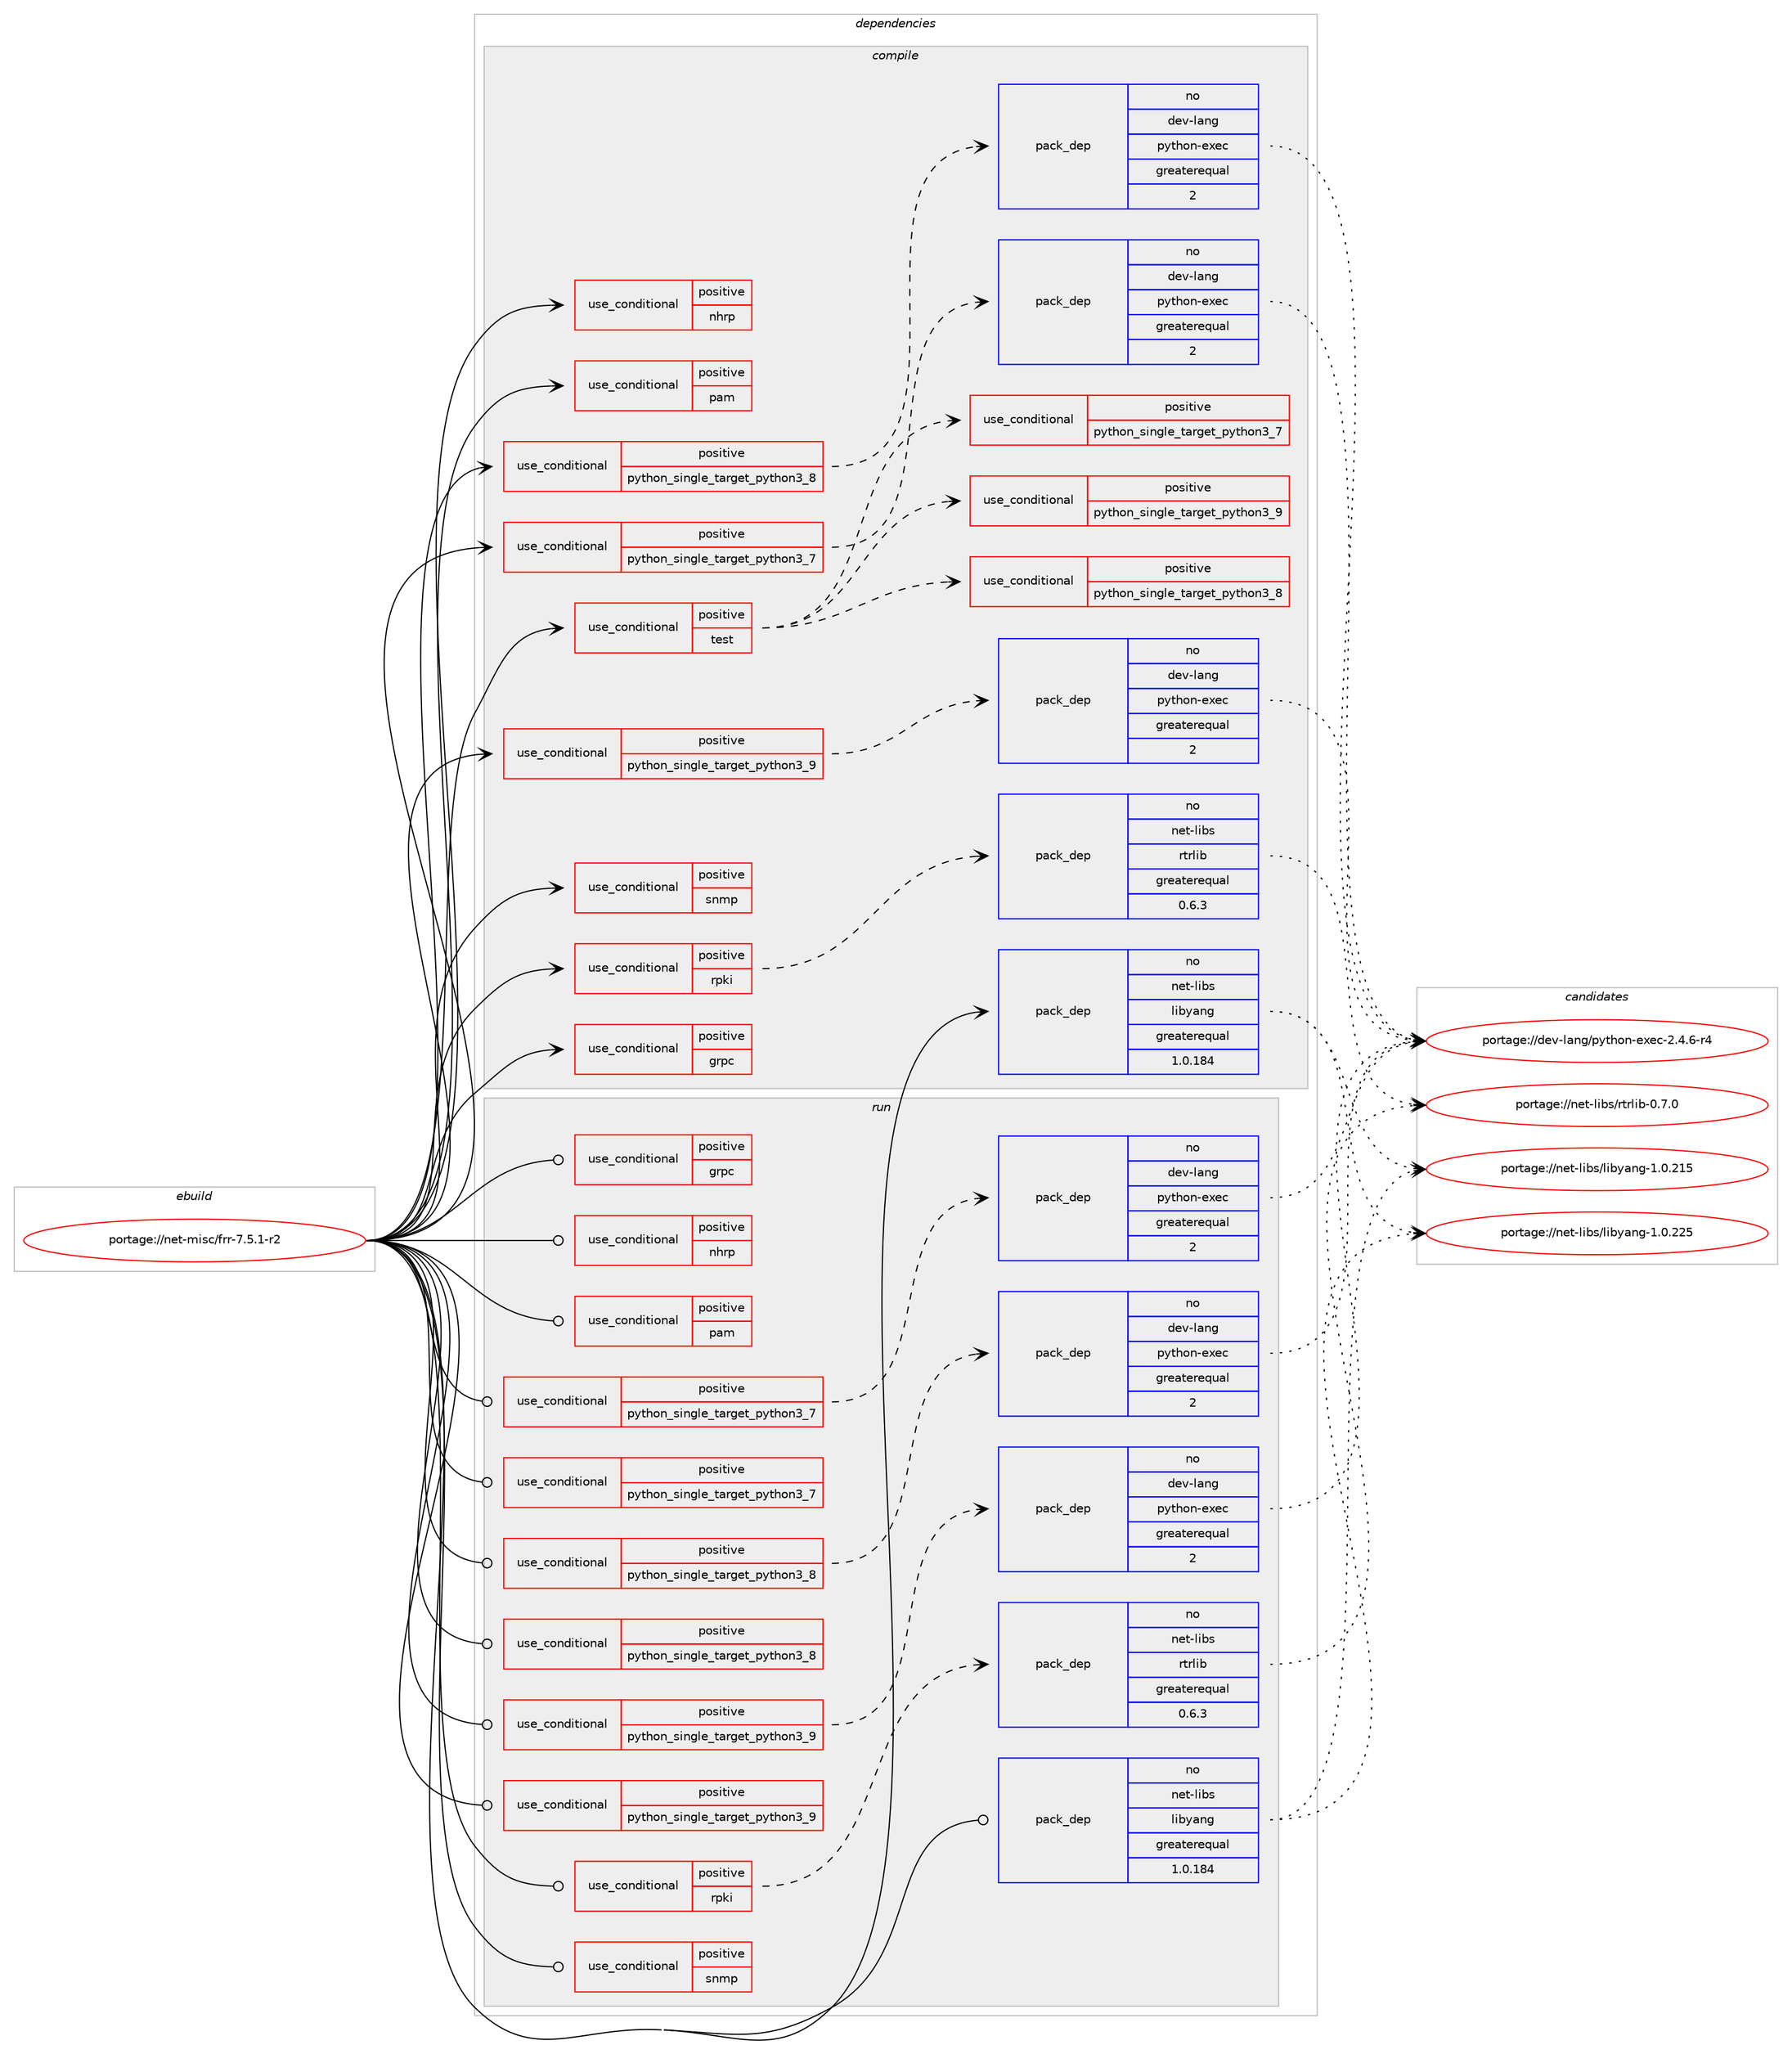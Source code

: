 digraph prolog {

# *************
# Graph options
# *************

newrank=true;
concentrate=true;
compound=true;
graph [rankdir=LR,fontname=Helvetica,fontsize=10,ranksep=1.5];#, ranksep=2.5, nodesep=0.2];
edge  [arrowhead=vee];
node  [fontname=Helvetica,fontsize=10];

# **********
# The ebuild
# **********

subgraph cluster_leftcol {
color=gray;
rank=same;
label=<<i>ebuild</i>>;
id [label="portage://net-misc/frr-7.5.1-r2", color=red, width=4, href="../net-misc/frr-7.5.1-r2.svg"];
}

# ****************
# The dependencies
# ****************

subgraph cluster_midcol {
color=gray;
label=<<i>dependencies</i>>;
subgraph cluster_compile {
fillcolor="#eeeeee";
style=filled;
label=<<i>compile</i>>;
subgraph cond614 {
dependency980 [label=<<TABLE BORDER="0" CELLBORDER="1" CELLSPACING="0" CELLPADDING="4"><TR><TD ROWSPAN="3" CELLPADDING="10">use_conditional</TD></TR><TR><TD>positive</TD></TR><TR><TD>grpc</TD></TR></TABLE>>, shape=none, color=red];
# *** BEGIN UNKNOWN DEPENDENCY TYPE (TODO) ***
# dependency980 -> package_dependency(portage://net-misc/frr-7.5.1-r2,install,no,net-libs,grpc,none,[,,],[],[])
# *** END UNKNOWN DEPENDENCY TYPE (TODO) ***

}
id:e -> dependency980:w [weight=20,style="solid",arrowhead="vee"];
subgraph cond615 {
dependency981 [label=<<TABLE BORDER="0" CELLBORDER="1" CELLSPACING="0" CELLPADDING="4"><TR><TD ROWSPAN="3" CELLPADDING="10">use_conditional</TD></TR><TR><TD>positive</TD></TR><TR><TD>nhrp</TD></TR></TABLE>>, shape=none, color=red];
# *** BEGIN UNKNOWN DEPENDENCY TYPE (TODO) ***
# dependency981 -> package_dependency(portage://net-misc/frr-7.5.1-r2,install,no,net-dns,c-ares,none,[,,],[slot(0),equal],[])
# *** END UNKNOWN DEPENDENCY TYPE (TODO) ***

}
id:e -> dependency981:w [weight=20,style="solid",arrowhead="vee"];
subgraph cond616 {
dependency982 [label=<<TABLE BORDER="0" CELLBORDER="1" CELLSPACING="0" CELLPADDING="4"><TR><TD ROWSPAN="3" CELLPADDING="10">use_conditional</TD></TR><TR><TD>positive</TD></TR><TR><TD>pam</TD></TR></TABLE>>, shape=none, color=red];
# *** BEGIN UNKNOWN DEPENDENCY TYPE (TODO) ***
# dependency982 -> package_dependency(portage://net-misc/frr-7.5.1-r2,install,no,sys-libs,pam,none,[,,],[],[])
# *** END UNKNOWN DEPENDENCY TYPE (TODO) ***

}
id:e -> dependency982:w [weight=20,style="solid",arrowhead="vee"];
subgraph cond617 {
dependency983 [label=<<TABLE BORDER="0" CELLBORDER="1" CELLSPACING="0" CELLPADDING="4"><TR><TD ROWSPAN="3" CELLPADDING="10">use_conditional</TD></TR><TR><TD>positive</TD></TR><TR><TD>python_single_target_python3_7</TD></TR></TABLE>>, shape=none, color=red];
# *** BEGIN UNKNOWN DEPENDENCY TYPE (TODO) ***
# dependency983 -> package_dependency(portage://net-misc/frr-7.5.1-r2,install,no,dev-lang,python,none,[,,],[slot(3.7)],[])
# *** END UNKNOWN DEPENDENCY TYPE (TODO) ***

subgraph pack360 {
dependency984 [label=<<TABLE BORDER="0" CELLBORDER="1" CELLSPACING="0" CELLPADDING="4" WIDTH="220"><TR><TD ROWSPAN="6" CELLPADDING="30">pack_dep</TD></TR><TR><TD WIDTH="110">no</TD></TR><TR><TD>dev-lang</TD></TR><TR><TD>python-exec</TD></TR><TR><TD>greaterequal</TD></TR><TR><TD>2</TD></TR></TABLE>>, shape=none, color=blue];
}
dependency983:e -> dependency984:w [weight=20,style="dashed",arrowhead="vee"];
}
id:e -> dependency983:w [weight=20,style="solid",arrowhead="vee"];
subgraph cond618 {
dependency985 [label=<<TABLE BORDER="0" CELLBORDER="1" CELLSPACING="0" CELLPADDING="4"><TR><TD ROWSPAN="3" CELLPADDING="10">use_conditional</TD></TR><TR><TD>positive</TD></TR><TR><TD>python_single_target_python3_8</TD></TR></TABLE>>, shape=none, color=red];
# *** BEGIN UNKNOWN DEPENDENCY TYPE (TODO) ***
# dependency985 -> package_dependency(portage://net-misc/frr-7.5.1-r2,install,no,dev-lang,python,none,[,,],[slot(3.8)],[])
# *** END UNKNOWN DEPENDENCY TYPE (TODO) ***

subgraph pack361 {
dependency986 [label=<<TABLE BORDER="0" CELLBORDER="1" CELLSPACING="0" CELLPADDING="4" WIDTH="220"><TR><TD ROWSPAN="6" CELLPADDING="30">pack_dep</TD></TR><TR><TD WIDTH="110">no</TD></TR><TR><TD>dev-lang</TD></TR><TR><TD>python-exec</TD></TR><TR><TD>greaterequal</TD></TR><TR><TD>2</TD></TR></TABLE>>, shape=none, color=blue];
}
dependency985:e -> dependency986:w [weight=20,style="dashed",arrowhead="vee"];
}
id:e -> dependency985:w [weight=20,style="solid",arrowhead="vee"];
subgraph cond619 {
dependency987 [label=<<TABLE BORDER="0" CELLBORDER="1" CELLSPACING="0" CELLPADDING="4"><TR><TD ROWSPAN="3" CELLPADDING="10">use_conditional</TD></TR><TR><TD>positive</TD></TR><TR><TD>python_single_target_python3_9</TD></TR></TABLE>>, shape=none, color=red];
# *** BEGIN UNKNOWN DEPENDENCY TYPE (TODO) ***
# dependency987 -> package_dependency(portage://net-misc/frr-7.5.1-r2,install,no,dev-lang,python,none,[,,],[slot(3.9)],[])
# *** END UNKNOWN DEPENDENCY TYPE (TODO) ***

subgraph pack362 {
dependency988 [label=<<TABLE BORDER="0" CELLBORDER="1" CELLSPACING="0" CELLPADDING="4" WIDTH="220"><TR><TD ROWSPAN="6" CELLPADDING="30">pack_dep</TD></TR><TR><TD WIDTH="110">no</TD></TR><TR><TD>dev-lang</TD></TR><TR><TD>python-exec</TD></TR><TR><TD>greaterequal</TD></TR><TR><TD>2</TD></TR></TABLE>>, shape=none, color=blue];
}
dependency987:e -> dependency988:w [weight=20,style="dashed",arrowhead="vee"];
}
id:e -> dependency987:w [weight=20,style="solid",arrowhead="vee"];
subgraph cond620 {
dependency989 [label=<<TABLE BORDER="0" CELLBORDER="1" CELLSPACING="0" CELLPADDING="4"><TR><TD ROWSPAN="3" CELLPADDING="10">use_conditional</TD></TR><TR><TD>positive</TD></TR><TR><TD>rpki</TD></TR></TABLE>>, shape=none, color=red];
subgraph pack363 {
dependency990 [label=<<TABLE BORDER="0" CELLBORDER="1" CELLSPACING="0" CELLPADDING="4" WIDTH="220"><TR><TD ROWSPAN="6" CELLPADDING="30">pack_dep</TD></TR><TR><TD WIDTH="110">no</TD></TR><TR><TD>net-libs</TD></TR><TR><TD>rtrlib</TD></TR><TR><TD>greaterequal</TD></TR><TR><TD>0.6.3</TD></TR></TABLE>>, shape=none, color=blue];
}
dependency989:e -> dependency990:w [weight=20,style="dashed",arrowhead="vee"];
}
id:e -> dependency989:w [weight=20,style="solid",arrowhead="vee"];
subgraph cond621 {
dependency991 [label=<<TABLE BORDER="0" CELLBORDER="1" CELLSPACING="0" CELLPADDING="4"><TR><TD ROWSPAN="3" CELLPADDING="10">use_conditional</TD></TR><TR><TD>positive</TD></TR><TR><TD>snmp</TD></TR></TABLE>>, shape=none, color=red];
# *** BEGIN UNKNOWN DEPENDENCY TYPE (TODO) ***
# dependency991 -> package_dependency(portage://net-misc/frr-7.5.1-r2,install,no,net-analyzer,net-snmp,none,[,,],[],[])
# *** END UNKNOWN DEPENDENCY TYPE (TODO) ***

}
id:e -> dependency991:w [weight=20,style="solid",arrowhead="vee"];
subgraph cond622 {
dependency992 [label=<<TABLE BORDER="0" CELLBORDER="1" CELLSPACING="0" CELLPADDING="4"><TR><TD ROWSPAN="3" CELLPADDING="10">use_conditional</TD></TR><TR><TD>positive</TD></TR><TR><TD>test</TD></TR></TABLE>>, shape=none, color=red];
subgraph cond623 {
dependency993 [label=<<TABLE BORDER="0" CELLBORDER="1" CELLSPACING="0" CELLPADDING="4"><TR><TD ROWSPAN="3" CELLPADDING="10">use_conditional</TD></TR><TR><TD>positive</TD></TR><TR><TD>python_single_target_python3_7</TD></TR></TABLE>>, shape=none, color=red];
# *** BEGIN UNKNOWN DEPENDENCY TYPE (TODO) ***
# dependency993 -> package_dependency(portage://net-misc/frr-7.5.1-r2,install,no,dev-python,pytest,none,[,,],[],[use(enable(python_targets_python3_7),negative)])
# *** END UNKNOWN DEPENDENCY TYPE (TODO) ***

}
dependency992:e -> dependency993:w [weight=20,style="dashed",arrowhead="vee"];
subgraph cond624 {
dependency994 [label=<<TABLE BORDER="0" CELLBORDER="1" CELLSPACING="0" CELLPADDING="4"><TR><TD ROWSPAN="3" CELLPADDING="10">use_conditional</TD></TR><TR><TD>positive</TD></TR><TR><TD>python_single_target_python3_8</TD></TR></TABLE>>, shape=none, color=red];
# *** BEGIN UNKNOWN DEPENDENCY TYPE (TODO) ***
# dependency994 -> package_dependency(portage://net-misc/frr-7.5.1-r2,install,no,dev-python,pytest,none,[,,],[],[use(enable(python_targets_python3_8),negative)])
# *** END UNKNOWN DEPENDENCY TYPE (TODO) ***

}
dependency992:e -> dependency994:w [weight=20,style="dashed",arrowhead="vee"];
subgraph cond625 {
dependency995 [label=<<TABLE BORDER="0" CELLBORDER="1" CELLSPACING="0" CELLPADDING="4"><TR><TD ROWSPAN="3" CELLPADDING="10">use_conditional</TD></TR><TR><TD>positive</TD></TR><TR><TD>python_single_target_python3_9</TD></TR></TABLE>>, shape=none, color=red];
# *** BEGIN UNKNOWN DEPENDENCY TYPE (TODO) ***
# dependency995 -> package_dependency(portage://net-misc/frr-7.5.1-r2,install,no,dev-python,pytest,none,[,,],[],[use(enable(python_targets_python3_9),negative)])
# *** END UNKNOWN DEPENDENCY TYPE (TODO) ***

}
dependency992:e -> dependency995:w [weight=20,style="dashed",arrowhead="vee"];
}
id:e -> dependency992:w [weight=20,style="solid",arrowhead="vee"];
# *** BEGIN UNKNOWN DEPENDENCY TYPE (TODO) ***
# id -> package_dependency(portage://net-misc/frr-7.5.1-r2,install,no,acct-user,frr,none,[,,],[],[])
# *** END UNKNOWN DEPENDENCY TYPE (TODO) ***

# *** BEGIN UNKNOWN DEPENDENCY TYPE (TODO) ***
# id -> package_dependency(portage://net-misc/frr-7.5.1-r2,install,no,dev-libs,json-c,none,[,,],[slot(0),equal],[])
# *** END UNKNOWN DEPENDENCY TYPE (TODO) ***

subgraph pack364 {
dependency996 [label=<<TABLE BORDER="0" CELLBORDER="1" CELLSPACING="0" CELLPADDING="4" WIDTH="220"><TR><TD ROWSPAN="6" CELLPADDING="30">pack_dep</TD></TR><TR><TD WIDTH="110">no</TD></TR><TR><TD>net-libs</TD></TR><TR><TD>libyang</TD></TR><TR><TD>greaterequal</TD></TR><TR><TD>1.0.184</TD></TR></TABLE>>, shape=none, color=blue];
}
id:e -> dependency996:w [weight=20,style="solid",arrowhead="vee"];
# *** BEGIN UNKNOWN DEPENDENCY TYPE (TODO) ***
# id -> package_dependency(portage://net-misc/frr-7.5.1-r2,install,no,sys-libs,libcap,none,[,,],[],[])
# *** END UNKNOWN DEPENDENCY TYPE (TODO) ***

# *** BEGIN UNKNOWN DEPENDENCY TYPE (TODO) ***
# id -> package_dependency(portage://net-misc/frr-7.5.1-r2,install,no,sys-libs,readline,none,[,,],[slot(0),equal],[])
# *** END UNKNOWN DEPENDENCY TYPE (TODO) ***

}
subgraph cluster_compileandrun {
fillcolor="#eeeeee";
style=filled;
label=<<i>compile and run</i>>;
}
subgraph cluster_run {
fillcolor="#eeeeee";
style=filled;
label=<<i>run</i>>;
subgraph cond626 {
dependency997 [label=<<TABLE BORDER="0" CELLBORDER="1" CELLSPACING="0" CELLPADDING="4"><TR><TD ROWSPAN="3" CELLPADDING="10">use_conditional</TD></TR><TR><TD>positive</TD></TR><TR><TD>grpc</TD></TR></TABLE>>, shape=none, color=red];
# *** BEGIN UNKNOWN DEPENDENCY TYPE (TODO) ***
# dependency997 -> package_dependency(portage://net-misc/frr-7.5.1-r2,run,no,net-libs,grpc,none,[,,],[],[])
# *** END UNKNOWN DEPENDENCY TYPE (TODO) ***

}
id:e -> dependency997:w [weight=20,style="solid",arrowhead="odot"];
subgraph cond627 {
dependency998 [label=<<TABLE BORDER="0" CELLBORDER="1" CELLSPACING="0" CELLPADDING="4"><TR><TD ROWSPAN="3" CELLPADDING="10">use_conditional</TD></TR><TR><TD>positive</TD></TR><TR><TD>nhrp</TD></TR></TABLE>>, shape=none, color=red];
# *** BEGIN UNKNOWN DEPENDENCY TYPE (TODO) ***
# dependency998 -> package_dependency(portage://net-misc/frr-7.5.1-r2,run,no,net-dns,c-ares,none,[,,],[slot(0),equal],[])
# *** END UNKNOWN DEPENDENCY TYPE (TODO) ***

}
id:e -> dependency998:w [weight=20,style="solid",arrowhead="odot"];
subgraph cond628 {
dependency999 [label=<<TABLE BORDER="0" CELLBORDER="1" CELLSPACING="0" CELLPADDING="4"><TR><TD ROWSPAN="3" CELLPADDING="10">use_conditional</TD></TR><TR><TD>positive</TD></TR><TR><TD>pam</TD></TR></TABLE>>, shape=none, color=red];
# *** BEGIN UNKNOWN DEPENDENCY TYPE (TODO) ***
# dependency999 -> package_dependency(portage://net-misc/frr-7.5.1-r2,run,no,sys-libs,pam,none,[,,],[],[])
# *** END UNKNOWN DEPENDENCY TYPE (TODO) ***

}
id:e -> dependency999:w [weight=20,style="solid",arrowhead="odot"];
subgraph cond629 {
dependency1000 [label=<<TABLE BORDER="0" CELLBORDER="1" CELLSPACING="0" CELLPADDING="4"><TR><TD ROWSPAN="3" CELLPADDING="10">use_conditional</TD></TR><TR><TD>positive</TD></TR><TR><TD>python_single_target_python3_7</TD></TR></TABLE>>, shape=none, color=red];
# *** BEGIN UNKNOWN DEPENDENCY TYPE (TODO) ***
# dependency1000 -> package_dependency(portage://net-misc/frr-7.5.1-r2,run,no,dev-lang,python,none,[,,],[slot(3.7)],[])
# *** END UNKNOWN DEPENDENCY TYPE (TODO) ***

subgraph pack365 {
dependency1001 [label=<<TABLE BORDER="0" CELLBORDER="1" CELLSPACING="0" CELLPADDING="4" WIDTH="220"><TR><TD ROWSPAN="6" CELLPADDING="30">pack_dep</TD></TR><TR><TD WIDTH="110">no</TD></TR><TR><TD>dev-lang</TD></TR><TR><TD>python-exec</TD></TR><TR><TD>greaterequal</TD></TR><TR><TD>2</TD></TR></TABLE>>, shape=none, color=blue];
}
dependency1000:e -> dependency1001:w [weight=20,style="dashed",arrowhead="vee"];
}
id:e -> dependency1000:w [weight=20,style="solid",arrowhead="odot"];
subgraph cond630 {
dependency1002 [label=<<TABLE BORDER="0" CELLBORDER="1" CELLSPACING="0" CELLPADDING="4"><TR><TD ROWSPAN="3" CELLPADDING="10">use_conditional</TD></TR><TR><TD>positive</TD></TR><TR><TD>python_single_target_python3_7</TD></TR></TABLE>>, shape=none, color=red];
# *** BEGIN UNKNOWN DEPENDENCY TYPE (TODO) ***
# dependency1002 -> package_dependency(portage://net-misc/frr-7.5.1-r2,run,no,dev-python,ipaddr,none,[,,],[],[use(enable(python_targets_python3_7),negative)])
# *** END UNKNOWN DEPENDENCY TYPE (TODO) ***

}
id:e -> dependency1002:w [weight=20,style="solid",arrowhead="odot"];
subgraph cond631 {
dependency1003 [label=<<TABLE BORDER="0" CELLBORDER="1" CELLSPACING="0" CELLPADDING="4"><TR><TD ROWSPAN="3" CELLPADDING="10">use_conditional</TD></TR><TR><TD>positive</TD></TR><TR><TD>python_single_target_python3_8</TD></TR></TABLE>>, shape=none, color=red];
# *** BEGIN UNKNOWN DEPENDENCY TYPE (TODO) ***
# dependency1003 -> package_dependency(portage://net-misc/frr-7.5.1-r2,run,no,dev-lang,python,none,[,,],[slot(3.8)],[])
# *** END UNKNOWN DEPENDENCY TYPE (TODO) ***

subgraph pack366 {
dependency1004 [label=<<TABLE BORDER="0" CELLBORDER="1" CELLSPACING="0" CELLPADDING="4" WIDTH="220"><TR><TD ROWSPAN="6" CELLPADDING="30">pack_dep</TD></TR><TR><TD WIDTH="110">no</TD></TR><TR><TD>dev-lang</TD></TR><TR><TD>python-exec</TD></TR><TR><TD>greaterequal</TD></TR><TR><TD>2</TD></TR></TABLE>>, shape=none, color=blue];
}
dependency1003:e -> dependency1004:w [weight=20,style="dashed",arrowhead="vee"];
}
id:e -> dependency1003:w [weight=20,style="solid",arrowhead="odot"];
subgraph cond632 {
dependency1005 [label=<<TABLE BORDER="0" CELLBORDER="1" CELLSPACING="0" CELLPADDING="4"><TR><TD ROWSPAN="3" CELLPADDING="10">use_conditional</TD></TR><TR><TD>positive</TD></TR><TR><TD>python_single_target_python3_8</TD></TR></TABLE>>, shape=none, color=red];
# *** BEGIN UNKNOWN DEPENDENCY TYPE (TODO) ***
# dependency1005 -> package_dependency(portage://net-misc/frr-7.5.1-r2,run,no,dev-python,ipaddr,none,[,,],[],[use(enable(python_targets_python3_8),negative)])
# *** END UNKNOWN DEPENDENCY TYPE (TODO) ***

}
id:e -> dependency1005:w [weight=20,style="solid",arrowhead="odot"];
subgraph cond633 {
dependency1006 [label=<<TABLE BORDER="0" CELLBORDER="1" CELLSPACING="0" CELLPADDING="4"><TR><TD ROWSPAN="3" CELLPADDING="10">use_conditional</TD></TR><TR><TD>positive</TD></TR><TR><TD>python_single_target_python3_9</TD></TR></TABLE>>, shape=none, color=red];
# *** BEGIN UNKNOWN DEPENDENCY TYPE (TODO) ***
# dependency1006 -> package_dependency(portage://net-misc/frr-7.5.1-r2,run,no,dev-lang,python,none,[,,],[slot(3.9)],[])
# *** END UNKNOWN DEPENDENCY TYPE (TODO) ***

subgraph pack367 {
dependency1007 [label=<<TABLE BORDER="0" CELLBORDER="1" CELLSPACING="0" CELLPADDING="4" WIDTH="220"><TR><TD ROWSPAN="6" CELLPADDING="30">pack_dep</TD></TR><TR><TD WIDTH="110">no</TD></TR><TR><TD>dev-lang</TD></TR><TR><TD>python-exec</TD></TR><TR><TD>greaterequal</TD></TR><TR><TD>2</TD></TR></TABLE>>, shape=none, color=blue];
}
dependency1006:e -> dependency1007:w [weight=20,style="dashed",arrowhead="vee"];
}
id:e -> dependency1006:w [weight=20,style="solid",arrowhead="odot"];
subgraph cond634 {
dependency1008 [label=<<TABLE BORDER="0" CELLBORDER="1" CELLSPACING="0" CELLPADDING="4"><TR><TD ROWSPAN="3" CELLPADDING="10">use_conditional</TD></TR><TR><TD>positive</TD></TR><TR><TD>python_single_target_python3_9</TD></TR></TABLE>>, shape=none, color=red];
# *** BEGIN UNKNOWN DEPENDENCY TYPE (TODO) ***
# dependency1008 -> package_dependency(portage://net-misc/frr-7.5.1-r2,run,no,dev-python,ipaddr,none,[,,],[],[use(enable(python_targets_python3_9),negative)])
# *** END UNKNOWN DEPENDENCY TYPE (TODO) ***

}
id:e -> dependency1008:w [weight=20,style="solid",arrowhead="odot"];
subgraph cond635 {
dependency1009 [label=<<TABLE BORDER="0" CELLBORDER="1" CELLSPACING="0" CELLPADDING="4"><TR><TD ROWSPAN="3" CELLPADDING="10">use_conditional</TD></TR><TR><TD>positive</TD></TR><TR><TD>rpki</TD></TR></TABLE>>, shape=none, color=red];
subgraph pack368 {
dependency1010 [label=<<TABLE BORDER="0" CELLBORDER="1" CELLSPACING="0" CELLPADDING="4" WIDTH="220"><TR><TD ROWSPAN="6" CELLPADDING="30">pack_dep</TD></TR><TR><TD WIDTH="110">no</TD></TR><TR><TD>net-libs</TD></TR><TR><TD>rtrlib</TD></TR><TR><TD>greaterequal</TD></TR><TR><TD>0.6.3</TD></TR></TABLE>>, shape=none, color=blue];
}
dependency1009:e -> dependency1010:w [weight=20,style="dashed",arrowhead="vee"];
}
id:e -> dependency1009:w [weight=20,style="solid",arrowhead="odot"];
subgraph cond636 {
dependency1011 [label=<<TABLE BORDER="0" CELLBORDER="1" CELLSPACING="0" CELLPADDING="4"><TR><TD ROWSPAN="3" CELLPADDING="10">use_conditional</TD></TR><TR><TD>positive</TD></TR><TR><TD>snmp</TD></TR></TABLE>>, shape=none, color=red];
# *** BEGIN UNKNOWN DEPENDENCY TYPE (TODO) ***
# dependency1011 -> package_dependency(portage://net-misc/frr-7.5.1-r2,run,no,net-analyzer,net-snmp,none,[,,],[],[])
# *** END UNKNOWN DEPENDENCY TYPE (TODO) ***

}
id:e -> dependency1011:w [weight=20,style="solid",arrowhead="odot"];
# *** BEGIN UNKNOWN DEPENDENCY TYPE (TODO) ***
# id -> package_dependency(portage://net-misc/frr-7.5.1-r2,run,no,acct-user,frr,none,[,,],[],[])
# *** END UNKNOWN DEPENDENCY TYPE (TODO) ***

# *** BEGIN UNKNOWN DEPENDENCY TYPE (TODO) ***
# id -> package_dependency(portage://net-misc/frr-7.5.1-r2,run,no,dev-libs,json-c,none,[,,],[slot(0),equal],[])
# *** END UNKNOWN DEPENDENCY TYPE (TODO) ***

subgraph pack369 {
dependency1012 [label=<<TABLE BORDER="0" CELLBORDER="1" CELLSPACING="0" CELLPADDING="4" WIDTH="220"><TR><TD ROWSPAN="6" CELLPADDING="30">pack_dep</TD></TR><TR><TD WIDTH="110">no</TD></TR><TR><TD>net-libs</TD></TR><TR><TD>libyang</TD></TR><TR><TD>greaterequal</TD></TR><TR><TD>1.0.184</TD></TR></TABLE>>, shape=none, color=blue];
}
id:e -> dependency1012:w [weight=20,style="solid",arrowhead="odot"];
# *** BEGIN UNKNOWN DEPENDENCY TYPE (TODO) ***
# id -> package_dependency(portage://net-misc/frr-7.5.1-r2,run,no,sys-libs,libcap,none,[,,],[],[])
# *** END UNKNOWN DEPENDENCY TYPE (TODO) ***

# *** BEGIN UNKNOWN DEPENDENCY TYPE (TODO) ***
# id -> package_dependency(portage://net-misc/frr-7.5.1-r2,run,no,sys-libs,readline,none,[,,],[slot(0),equal],[])
# *** END UNKNOWN DEPENDENCY TYPE (TODO) ***

# *** BEGIN UNKNOWN DEPENDENCY TYPE (TODO) ***
# id -> package_dependency(portage://net-misc/frr-7.5.1-r2,run,weak,net-misc,quagga,none,[,,],[],[])
# *** END UNKNOWN DEPENDENCY TYPE (TODO) ***

}
}

# **************
# The candidates
# **************

subgraph cluster_choices {
rank=same;
color=gray;
label=<<i>candidates</i>>;

subgraph choice360 {
color=black;
nodesep=1;
choice10010111845108971101034711212111610411111045101120101994550465246544511452 [label="portage://dev-lang/python-exec-2.4.6-r4", color=red, width=4,href="../dev-lang/python-exec-2.4.6-r4.svg"];
dependency984:e -> choice10010111845108971101034711212111610411111045101120101994550465246544511452:w [style=dotted,weight="100"];
}
subgraph choice361 {
color=black;
nodesep=1;
choice10010111845108971101034711212111610411111045101120101994550465246544511452 [label="portage://dev-lang/python-exec-2.4.6-r4", color=red, width=4,href="../dev-lang/python-exec-2.4.6-r4.svg"];
dependency986:e -> choice10010111845108971101034711212111610411111045101120101994550465246544511452:w [style=dotted,weight="100"];
}
subgraph choice362 {
color=black;
nodesep=1;
choice10010111845108971101034711212111610411111045101120101994550465246544511452 [label="portage://dev-lang/python-exec-2.4.6-r4", color=red, width=4,href="../dev-lang/python-exec-2.4.6-r4.svg"];
dependency988:e -> choice10010111845108971101034711212111610411111045101120101994550465246544511452:w [style=dotted,weight="100"];
}
subgraph choice363 {
color=black;
nodesep=1;
choice11010111645108105981154711411611410810598454846554648 [label="portage://net-libs/rtrlib-0.7.0", color=red, width=4,href="../net-libs/rtrlib-0.7.0.svg"];
dependency990:e -> choice11010111645108105981154711411611410810598454846554648:w [style=dotted,weight="100"];
}
subgraph choice364 {
color=black;
nodesep=1;
choice11010111645108105981154710810598121971101034549464846504953 [label="portage://net-libs/libyang-1.0.215", color=red, width=4,href="../net-libs/libyang-1.0.215.svg"];
choice11010111645108105981154710810598121971101034549464846505053 [label="portage://net-libs/libyang-1.0.225", color=red, width=4,href="../net-libs/libyang-1.0.225.svg"];
dependency996:e -> choice11010111645108105981154710810598121971101034549464846504953:w [style=dotted,weight="100"];
dependency996:e -> choice11010111645108105981154710810598121971101034549464846505053:w [style=dotted,weight="100"];
}
subgraph choice365 {
color=black;
nodesep=1;
choice10010111845108971101034711212111610411111045101120101994550465246544511452 [label="portage://dev-lang/python-exec-2.4.6-r4", color=red, width=4,href="../dev-lang/python-exec-2.4.6-r4.svg"];
dependency1001:e -> choice10010111845108971101034711212111610411111045101120101994550465246544511452:w [style=dotted,weight="100"];
}
subgraph choice366 {
color=black;
nodesep=1;
choice10010111845108971101034711212111610411111045101120101994550465246544511452 [label="portage://dev-lang/python-exec-2.4.6-r4", color=red, width=4,href="../dev-lang/python-exec-2.4.6-r4.svg"];
dependency1004:e -> choice10010111845108971101034711212111610411111045101120101994550465246544511452:w [style=dotted,weight="100"];
}
subgraph choice367 {
color=black;
nodesep=1;
choice10010111845108971101034711212111610411111045101120101994550465246544511452 [label="portage://dev-lang/python-exec-2.4.6-r4", color=red, width=4,href="../dev-lang/python-exec-2.4.6-r4.svg"];
dependency1007:e -> choice10010111845108971101034711212111610411111045101120101994550465246544511452:w [style=dotted,weight="100"];
}
subgraph choice368 {
color=black;
nodesep=1;
choice11010111645108105981154711411611410810598454846554648 [label="portage://net-libs/rtrlib-0.7.0", color=red, width=4,href="../net-libs/rtrlib-0.7.0.svg"];
dependency1010:e -> choice11010111645108105981154711411611410810598454846554648:w [style=dotted,weight="100"];
}
subgraph choice369 {
color=black;
nodesep=1;
choice11010111645108105981154710810598121971101034549464846504953 [label="portage://net-libs/libyang-1.0.215", color=red, width=4,href="../net-libs/libyang-1.0.215.svg"];
choice11010111645108105981154710810598121971101034549464846505053 [label="portage://net-libs/libyang-1.0.225", color=red, width=4,href="../net-libs/libyang-1.0.225.svg"];
dependency1012:e -> choice11010111645108105981154710810598121971101034549464846504953:w [style=dotted,weight="100"];
dependency1012:e -> choice11010111645108105981154710810598121971101034549464846505053:w [style=dotted,weight="100"];
}
}

}
